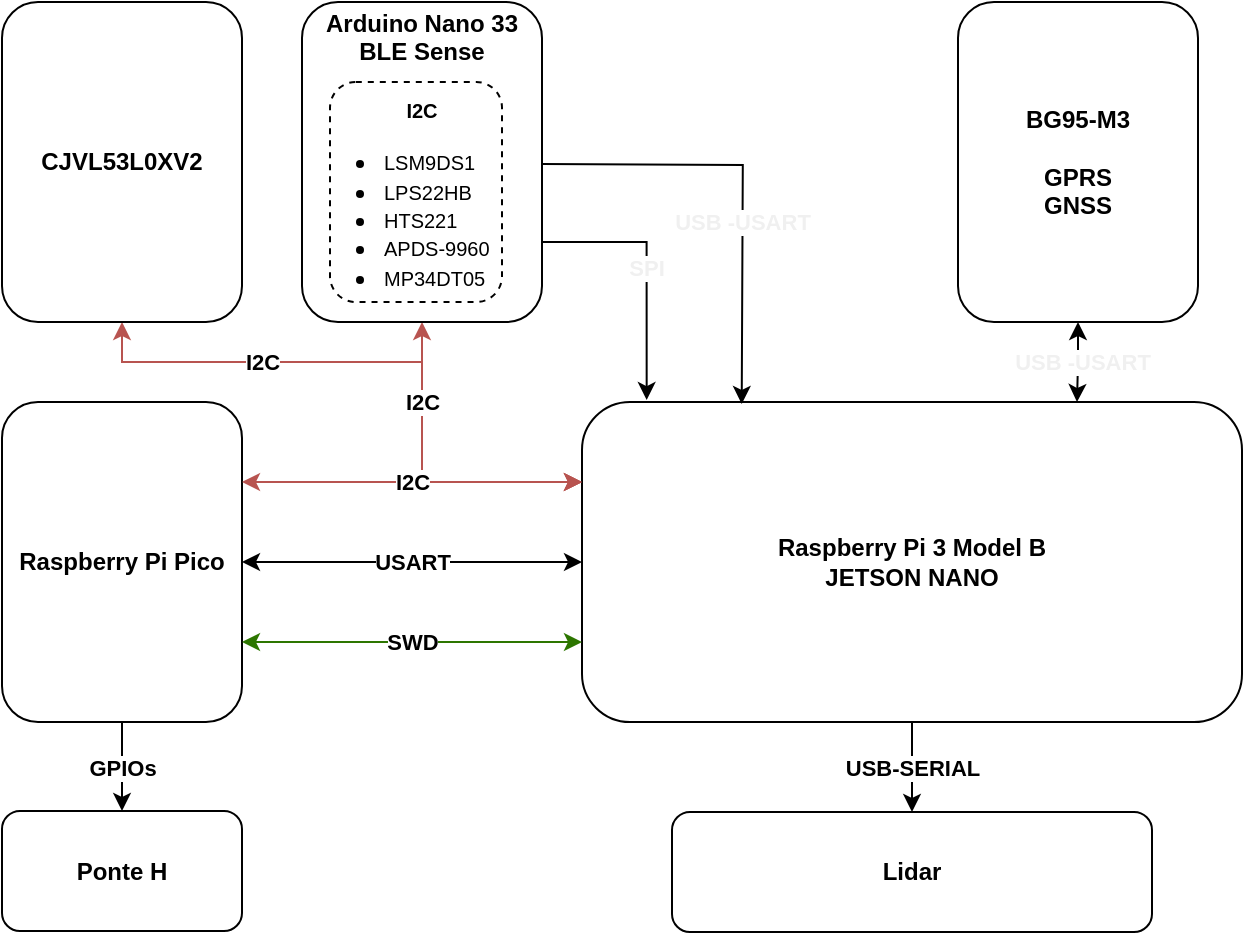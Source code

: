 <mxfile version="21.3.7" type="device">
  <diagram id="C5RBs43oDa-KdzZeNtuy" name="Page-1">
    <mxGraphModel dx="1135" dy="578" grid="1" gridSize="10" guides="1" tooltips="1" connect="1" arrows="1" fold="1" page="1" pageScale="1" pageWidth="827" pageHeight="1169" math="0" shadow="0">
      <root>
        <mxCell id="WIyWlLk6GJQsqaUBKTNV-0" />
        <mxCell id="WIyWlLk6GJQsqaUBKTNV-1" parent="WIyWlLk6GJQsqaUBKTNV-0" />
        <mxCell id="kRnOAANq2WGssKSodZ71-12" value="&lt;b&gt;I2C&lt;/b&gt;" style="endArrow=classic;html=1;rounded=0;exitX=0.5;exitY=1;exitDx=0;exitDy=0;entryX=0;entryY=0.25;entryDx=0;entryDy=0;startArrow=classic;startFill=1;edgeStyle=orthogonalEdgeStyle;fillColor=#f8cecc;strokeColor=#b85450;" parent="WIyWlLk6GJQsqaUBKTNV-1" source="kRnOAANq2WGssKSodZ71-11" target="kRnOAANq2WGssKSodZ71-0" edge="1">
          <mxGeometry x="-0.419" width="50" height="50" relative="1" as="geometry">
            <mxPoint x="410" y="220" as="sourcePoint" />
            <mxPoint x="490" y="370" as="targetPoint" />
            <Array as="points">
              <mxPoint x="250" y="280" />
              <mxPoint x="250" y="300" />
              <mxPoint x="400" y="300" />
              <mxPoint x="400" y="360" />
            </Array>
            <mxPoint as="offset" />
          </mxGeometry>
        </mxCell>
        <mxCell id="PWx8bqAJkyXCbXWQm_8U-1" value="&lt;b&gt;USB-SERIAL&lt;/b&gt;" style="edgeStyle=orthogonalEdgeStyle;rounded=0;orthogonalLoop=1;jettySize=auto;html=1;" parent="WIyWlLk6GJQsqaUBKTNV-1" source="kRnOAANq2WGssKSodZ71-0" target="PWx8bqAJkyXCbXWQm_8U-0" edge="1">
          <mxGeometry relative="1" as="geometry" />
        </mxCell>
        <mxCell id="kRnOAANq2WGssKSodZ71-0" value="&lt;b&gt;Raspberry Pi 3 Model B&lt;br&gt;JETSON NANO&lt;br&gt;&lt;/b&gt;" style="rounded=1;whiteSpace=wrap;html=1;" parent="WIyWlLk6GJQsqaUBKTNV-1" vertex="1">
          <mxGeometry x="480" y="320" width="330" height="160" as="geometry" />
        </mxCell>
        <mxCell id="PWx8bqAJkyXCbXWQm_8U-3" value="&lt;b&gt;GPIOs&lt;/b&gt;" style="edgeStyle=orthogonalEdgeStyle;rounded=0;orthogonalLoop=1;jettySize=auto;html=1;" parent="WIyWlLk6GJQsqaUBKTNV-1" source="kRnOAANq2WGssKSodZ71-1" target="PWx8bqAJkyXCbXWQm_8U-2" edge="1">
          <mxGeometry relative="1" as="geometry" />
        </mxCell>
        <mxCell id="kRnOAANq2WGssKSodZ71-1" value="&lt;b&gt;Raspberry Pi Pico&lt;/b&gt;" style="rounded=1;whiteSpace=wrap;html=1;" parent="WIyWlLk6GJQsqaUBKTNV-1" vertex="1">
          <mxGeometry x="190" y="320" width="120" height="160" as="geometry" />
        </mxCell>
        <mxCell id="kRnOAANq2WGssKSodZ71-2" value="&lt;b&gt;USART&lt;/b&gt;" style="endArrow=classic;html=1;rounded=0;exitX=1;exitY=0.5;exitDx=0;exitDy=0;startArrow=classic;startFill=1;edgeStyle=orthogonalEdgeStyle;entryX=0;entryY=0.5;entryDx=0;entryDy=0;" parent="WIyWlLk6GJQsqaUBKTNV-1" source="kRnOAANq2WGssKSodZ71-1" target="kRnOAANq2WGssKSodZ71-0" edge="1">
          <mxGeometry width="50" height="50" relative="1" as="geometry">
            <mxPoint x="380" y="460" as="sourcePoint" />
            <mxPoint x="430" y="370" as="targetPoint" />
          </mxGeometry>
        </mxCell>
        <mxCell id="kRnOAANq2WGssKSodZ71-3" value="&lt;b&gt;SWD&lt;/b&gt;" style="endArrow=classic;startArrow=classic;html=1;rounded=0;exitX=1;exitY=0.75;exitDx=0;exitDy=0;entryX=0;entryY=0.75;entryDx=0;entryDy=0;edgeStyle=orthogonalEdgeStyle;fillColor=#60a917;strokeColor=#2D7600;" parent="WIyWlLk6GJQsqaUBKTNV-1" source="kRnOAANq2WGssKSodZ71-1" target="kRnOAANq2WGssKSodZ71-0" edge="1">
          <mxGeometry width="50" height="50" relative="1" as="geometry">
            <mxPoint x="380" y="460" as="sourcePoint" />
            <mxPoint x="430" y="410" as="targetPoint" />
          </mxGeometry>
        </mxCell>
        <mxCell id="kRnOAANq2WGssKSodZ71-8" value="&lt;b&gt;I2C&lt;/b&gt;" style="endArrow=classic;html=1;rounded=0;exitX=0.5;exitY=1;exitDx=0;exitDy=0;entryX=0;entryY=0.25;entryDx=0;entryDy=0;startArrow=classic;startFill=1;edgeStyle=orthogonalEdgeStyle;fillColor=#f8cecc;strokeColor=#b85450;" parent="WIyWlLk6GJQsqaUBKTNV-1" source="kRnOAANq2WGssKSodZ71-6" target="kRnOAANq2WGssKSodZ71-0" edge="1">
          <mxGeometry x="-0.5" width="50" height="50" relative="1" as="geometry">
            <mxPoint x="370" y="210" as="sourcePoint" />
            <mxPoint x="540" y="210" as="targetPoint" />
            <mxPoint as="offset" />
          </mxGeometry>
        </mxCell>
        <mxCell id="kRnOAANq2WGssKSodZ71-9" value="&lt;b&gt;I2C&lt;/b&gt;" style="endArrow=classic;html=1;rounded=0;exitX=1;exitY=0.25;exitDx=0;exitDy=0;startArrow=classic;startFill=1;edgeStyle=orthogonalEdgeStyle;entryX=0;entryY=0.25;entryDx=0;entryDy=0;fillColor=#f8cecc;strokeColor=#b85450;" parent="WIyWlLk6GJQsqaUBKTNV-1" source="kRnOAANq2WGssKSodZ71-1" target="kRnOAANq2WGssKSodZ71-0" edge="1">
          <mxGeometry width="50" height="50" relative="1" as="geometry">
            <mxPoint x="320" y="410" as="sourcePoint" />
            <mxPoint x="490" y="410" as="targetPoint" />
          </mxGeometry>
        </mxCell>
        <mxCell id="kRnOAANq2WGssKSodZ71-11" value="&lt;b&gt;CJVL53L0XV2&lt;/b&gt;" style="rounded=1;whiteSpace=wrap;html=1;" parent="WIyWlLk6GJQsqaUBKTNV-1" vertex="1">
          <mxGeometry x="190" y="120" width="120" height="160" as="geometry" />
        </mxCell>
        <mxCell id="kRnOAANq2WGssKSodZ71-13" value="&lt;b&gt;BG95-M3&lt;br&gt;&lt;br&gt;GPRS&lt;br&gt;GNSS&lt;br&gt;&lt;/b&gt;" style="rounded=1;whiteSpace=wrap;html=1;" parent="WIyWlLk6GJQsqaUBKTNV-1" vertex="1">
          <mxGeometry x="668" y="120" width="120" height="160" as="geometry" />
        </mxCell>
        <mxCell id="kRnOAANq2WGssKSodZ71-14" value="&lt;b style=&quot;border-color: rgb(0, 0, 0); color: rgb(240, 240, 240); font-family: Helvetica; font-size: 11px; font-style: normal; font-variant-ligatures: normal; font-variant-caps: normal; letter-spacing: normal; orphans: 2; text-align: center; text-indent: 0px; text-transform: none; widows: 2; word-spacing: 0px; -webkit-text-stroke-width: 0px; text-decoration-thickness: initial; text-decoration-style: initial; text-decoration-color: initial;&quot;&gt;USB -USART&lt;/b&gt;" style="endArrow=classic;html=1;rounded=0;exitX=0.5;exitY=1;exitDx=0;exitDy=0;entryX=0.75;entryY=0;entryDx=0;entryDy=0;startArrow=classic;startFill=1;edgeStyle=orthogonalEdgeStyle;" parent="WIyWlLk6GJQsqaUBKTNV-1" source="kRnOAANq2WGssKSodZ71-13" target="kRnOAANq2WGssKSodZ71-0" edge="1">
          <mxGeometry x="-0.012" y="-2" width="50" height="50" relative="1" as="geometry">
            <mxPoint x="470" y="140" as="sourcePoint" />
            <mxPoint x="550" y="330" as="targetPoint" />
            <mxPoint x="2" y="2" as="offset" />
          </mxGeometry>
        </mxCell>
        <mxCell id="kRnOAANq2WGssKSodZ71-16" value="" style="group" parent="WIyWlLk6GJQsqaUBKTNV-1" vertex="1" connectable="0">
          <mxGeometry x="340" y="120" width="120" height="160" as="geometry" />
        </mxCell>
        <mxCell id="kRnOAANq2WGssKSodZ71-15" value="" style="rounded=1;whiteSpace=wrap;html=1;dashed=1;fillColor=none;" parent="kRnOAANq2WGssKSodZ71-16" vertex="1">
          <mxGeometry x="14" y="40" width="86" height="110" as="geometry" />
        </mxCell>
        <mxCell id="kRnOAANq2WGssKSodZ71-6" value="&lt;b&gt;Arduino Nano 33 BLE Sense&lt;br&gt;&lt;br&gt;&lt;/b&gt;&lt;span style=&quot;font-family: sans-serif; font-size: 10px; text-align: left; background-color: initial;&quot;&gt;&lt;b&gt;I2C&lt;/b&gt;&lt;/span&gt;&lt;br&gt;&lt;ul style=&quot;&quot;&gt;&lt;li style=&quot;text-align: left;&quot;&gt;&lt;span dir=&quot;ltr&quot; role=&quot;presentation&quot; style=&quot;left: 113.333px; top: 703.414px; font-size: 10px; font-family: sans-serif; transform: scaleX(1.021);&quot;&gt;LSM9DS1&lt;/span&gt;&lt;/li&gt;&lt;li style=&quot;text-align: left;&quot;&gt;&lt;span dir=&quot;ltr&quot; role=&quot;presentation&quot; style=&quot;left: 113.333px; top: 813.414px; font-size: 10px; font-family: sans-serif; transform: scaleX(1.026);&quot;&gt;LPS22HB&lt;/span&gt;&lt;/li&gt;&lt;li style=&quot;text-align: left;&quot;&gt;&lt;span dir=&quot;ltr&quot; role=&quot;presentation&quot; style=&quot;left: 113.333px; top: 923.414px; font-size: 10px; font-family: sans-serif; transform: scaleX(1.013);&quot;&gt;HTS221&lt;/span&gt;&lt;/li&gt;&lt;li style=&quot;text-align: left;&quot;&gt;&lt;span dir=&quot;ltr&quot; role=&quot;presentation&quot; style=&quot;left: 113.333px; top: 1033.41px; font-size: 10px; font-family: sans-serif; transform: scaleX(1.016);&quot;&gt;APDS-9960&lt;/span&gt;&lt;/li&gt;&lt;li style=&quot;text-align: left;&quot;&gt;&lt;span dir=&quot;ltr&quot; role=&quot;presentation&quot; style=&quot;left: 113.333px; top: 1127.58px; font-size: 10px; font-family: sans-serif; transform: scaleX(1.023);&quot;&gt;MP34DT05&lt;/span&gt;&lt;/li&gt;&lt;/ul&gt;" style="rounded=1;whiteSpace=wrap;html=1;fillColor=none;" parent="kRnOAANq2WGssKSodZ71-16" vertex="1">
          <mxGeometry width="120" height="160" as="geometry" />
        </mxCell>
        <mxCell id="PWx8bqAJkyXCbXWQm_8U-0" value="&lt;b&gt;Lidar&lt;/b&gt;" style="whiteSpace=wrap;html=1;rounded=1;" parent="WIyWlLk6GJQsqaUBKTNV-1" vertex="1">
          <mxGeometry x="525" y="525" width="240" height="60" as="geometry" />
        </mxCell>
        <mxCell id="PWx8bqAJkyXCbXWQm_8U-2" value="&lt;b&gt;Ponte H&lt;/b&gt;" style="whiteSpace=wrap;html=1;rounded=1;" parent="WIyWlLk6GJQsqaUBKTNV-1" vertex="1">
          <mxGeometry x="190" y="524.5" width="120" height="60" as="geometry" />
        </mxCell>
        <mxCell id="d3Bf6it-LXQrtpzDJgYG-1" value="&lt;b style=&quot;border-color: rgb(0, 0, 0); color: rgb(240, 240, 240); font-family: Helvetica; font-size: 11px; font-style: normal; font-variant-ligatures: normal; font-variant-caps: normal; letter-spacing: normal; orphans: 2; text-align: center; text-indent: 0px; text-transform: none; widows: 2; word-spacing: 0px; -webkit-text-stroke-width: 0px; text-decoration-thickness: initial; text-decoration-style: initial; text-decoration-color: initial;&quot;&gt;SPI&lt;/b&gt;" style="edgeStyle=orthogonalEdgeStyle;rounded=0;orthogonalLoop=1;jettySize=auto;html=1;exitX=1;exitY=0.75;exitDx=0;exitDy=0;entryX=0.098;entryY=-0.006;entryDx=0;entryDy=0;entryPerimeter=0;" edge="1" parent="WIyWlLk6GJQsqaUBKTNV-1" source="kRnOAANq2WGssKSodZ71-6" target="kRnOAANq2WGssKSodZ71-0">
          <mxGeometry relative="1" as="geometry" />
        </mxCell>
        <mxCell id="d3Bf6it-LXQrtpzDJgYG-2" value="&lt;b style=&quot;border-color: rgb(0, 0, 0); color: rgb(240, 240, 240); font-family: Helvetica; font-size: 11px; font-style: normal; font-variant-ligatures: normal; font-variant-caps: normal; letter-spacing: normal; orphans: 2; text-align: center; text-indent: 0px; text-transform: none; widows: 2; word-spacing: 0px; -webkit-text-stroke-width: 0px; text-decoration-thickness: initial; text-decoration-style: initial; text-decoration-color: initial;&quot;&gt;USB -USART&lt;/b&gt;" style="edgeStyle=orthogonalEdgeStyle;rounded=0;orthogonalLoop=1;jettySize=auto;html=1;exitX=1;exitY=0.5;exitDx=0;exitDy=0;entryX=0.242;entryY=0;entryDx=0;entryDy=0;entryPerimeter=0;" edge="1" parent="WIyWlLk6GJQsqaUBKTNV-1">
          <mxGeometry x="0.172" relative="1" as="geometry">
            <mxPoint x="460.0" y="201" as="sourcePoint" />
            <mxPoint x="559.86" y="321" as="targetPoint" />
            <mxPoint as="offset" />
          </mxGeometry>
        </mxCell>
      </root>
    </mxGraphModel>
  </diagram>
</mxfile>
